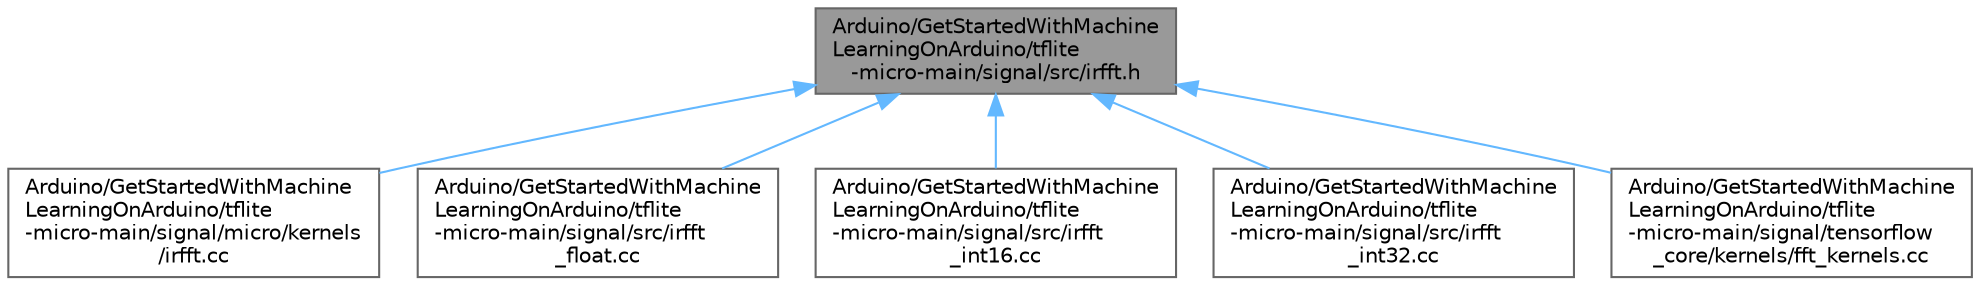digraph "Arduino/GetStartedWithMachineLearningOnArduino/tflite-micro-main/signal/src/irfft.h"
{
 // LATEX_PDF_SIZE
  bgcolor="transparent";
  edge [fontname=Helvetica,fontsize=10,labelfontname=Helvetica,labelfontsize=10];
  node [fontname=Helvetica,fontsize=10,shape=box,height=0.2,width=0.4];
  Node1 [id="Node000001",label="Arduino/GetStartedWithMachine\lLearningOnArduino/tflite\l-micro-main/signal/src/irfft.h",height=0.2,width=0.4,color="gray40", fillcolor="grey60", style="filled", fontcolor="black",tooltip=" "];
  Node1 -> Node2 [id="edge6_Node000001_Node000002",dir="back",color="steelblue1",style="solid",tooltip=" "];
  Node2 [id="Node000002",label="Arduino/GetStartedWithMachine\lLearningOnArduino/tflite\l-micro-main/signal/micro/kernels\l/irfft.cc",height=0.2,width=0.4,color="grey40", fillcolor="white", style="filled",URL="$irfft_8cc.html",tooltip=" "];
  Node1 -> Node3 [id="edge7_Node000001_Node000003",dir="back",color="steelblue1",style="solid",tooltip=" "];
  Node3 [id="Node000003",label="Arduino/GetStartedWithMachine\lLearningOnArduino/tflite\l-micro-main/signal/src/irfft\l_float.cc",height=0.2,width=0.4,color="grey40", fillcolor="white", style="filled",URL="$irfft__float_8cc.html",tooltip=" "];
  Node1 -> Node4 [id="edge8_Node000001_Node000004",dir="back",color="steelblue1",style="solid",tooltip=" "];
  Node4 [id="Node000004",label="Arduino/GetStartedWithMachine\lLearningOnArduino/tflite\l-micro-main/signal/src/irfft\l_int16.cc",height=0.2,width=0.4,color="grey40", fillcolor="white", style="filled",URL="$irfft__int16_8cc.html",tooltip=" "];
  Node1 -> Node5 [id="edge9_Node000001_Node000005",dir="back",color="steelblue1",style="solid",tooltip=" "];
  Node5 [id="Node000005",label="Arduino/GetStartedWithMachine\lLearningOnArduino/tflite\l-micro-main/signal/src/irfft\l_int32.cc",height=0.2,width=0.4,color="grey40", fillcolor="white", style="filled",URL="$irfft__int32_8cc.html",tooltip=" "];
  Node1 -> Node6 [id="edge10_Node000001_Node000006",dir="back",color="steelblue1",style="solid",tooltip=" "];
  Node6 [id="Node000006",label="Arduino/GetStartedWithMachine\lLearningOnArduino/tflite\l-micro-main/signal/tensorflow\l_core/kernels/fft_kernels.cc",height=0.2,width=0.4,color="grey40", fillcolor="white", style="filled",URL="$fft__kernels_8cc.html",tooltip=" "];
}
